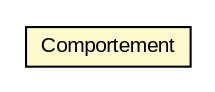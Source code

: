 #!/usr/local/bin/dot
#
# Class diagram 
# Generated by UMLGraph version 5.1 (http://www.umlgraph.org/)
#

digraph G {
	edge [fontname="arial",fontsize=10,labelfontname="arial",labelfontsize=10];
	node [fontname="arial",fontsize=10,shape=plaintext];
	nodesep=0.25;
	ranksep=0.5;
	// com.mycompany.utbotcontest.Comportement
	c183 [label=<<table title="com.mycompany.utbotcontest.Comportement" border="0" cellborder="1" cellspacing="0" cellpadding="2" port="p" bgcolor="lemonChiffon" href="./Comportement.html">
		<tr><td><table border="0" cellspacing="0" cellpadding="1">
<tr><td align="center" balign="center"> Comportement </td></tr>
		</table></td></tr>
		</table>>, fontname="arial", fontcolor="black", fontsize=10.0];
}

